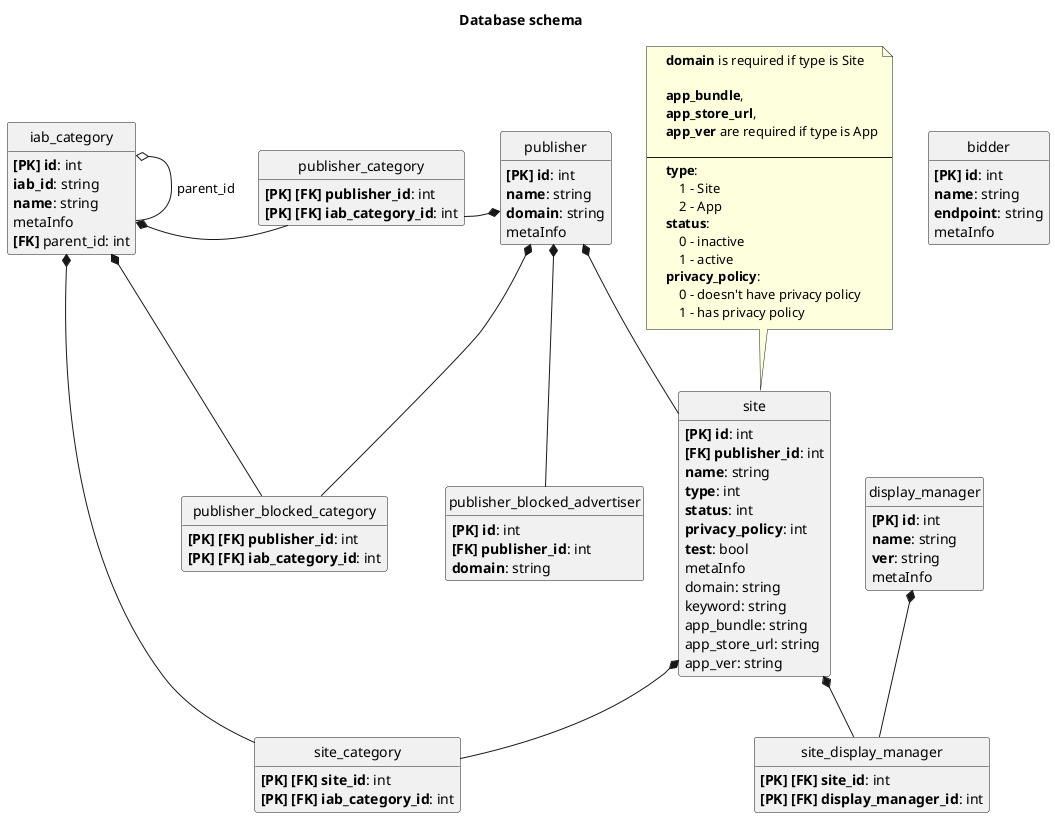 @startuml
!define table(x) class x

!define req(x) <b>x</b>

!define primary_key(x) req([PK] x)
!define foreign_key(x) **[FK]** x
!define pf_key(x) primary_key(foreign_key(x))

!define composition(a,b,c) a *--b
!define aggregation(a,b,c) a o--b:c

!definelong metaInfo 
req(tsversion): long
req(deleted): boolean
!enddefinelong

hide methods
hide circle

title Database schema

table(publisher) {
    primary_key(id): int
    req(name): string
    req(domain): string
    metaInfo
}

table(publisher_blocked_advertiser) {
    primary_key(id): int
    req(foreign_key(publisher_id)): int
    req(domain): string
}
composition(publisher, publisher_blocked_advertiser, publisher_id)

table(publisher_blocked_category) {
    pf_key(publisher_id): int
    pf_key(iab_category_id): int
}
composition(iab_category, publisher_blocked_category, iab_category_id)
composition(publisher, publisher_blocked_category, publisher_id)

table(publisher_category) {
    pf_key(publisher_id): int
    pf_key(iab_category_id): int
}
composition(iab_category, publisher_category, iab_category_id)
composition(publisher, publisher_category, publisher_id)

'layout stuff
publisher_category -[hidden] publisher
publisher_category -[hidden] iab_category


table(iab_category) {
    primary_key(id): int
    req(iab_id): string
    req(name): string
    metaInfo
    foreign_key(parent_id): int
}
aggregation(iab_category, iab_category, parent_id)

table(site) {
    primary_key(id): int
    req(foreign_key(publisher_id)): int
    req(name): string
    req(type): int
    req(status): int
    req(privacy_policy): int
    req(test): bool
    metaInfo
    domain: string
    keyword: string
    app_bundle: string
    app_store_url: string
    app_ver: string
}
composition(publisher, site, publisher_id)
note top of site
    req(domain) is required if type is Site

    req(app_bundle),
    req(app_store_url),
    req(app_ver) are required if type is App

----
    req(type):
        1 - Site
        2 - App
    req(status):
        0 - inactive
        1 - active
    req(privacy_policy):
        0 - doesn't have privacy policy
        1 - has privacy policy
end note

table(site_category) {
    pf_key(site_id): int
    pf_key(iab_category_id): int
}
composition(site, site_category, site_id)
composition(iab_category, site_category, iab_category_id)

table(display_manager) {
    primary_key(id): int
    req(name): string
    req(ver): string
    metaInfo
}

table(site_display_manager) {
    pf_key(site_id): int
    pf_key(display_manager_id): int
}
composition(site, site_display_manager, site_id)
composition(display_manager, site_display_manager, display_manager_id)

table(bidder) {
    primary_key(id): int
    req(name): string
    req(endpoint): string
    metaInfo
}

@enduml
